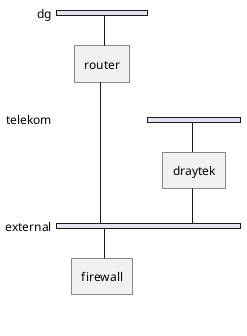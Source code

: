 @startuml network
nwdiag {
  network dg {
    router;
  }
  network telekom {
    draytek;
  }
  network external {
    draytek;
    router;
    firewall;
  }
}
@enduml
